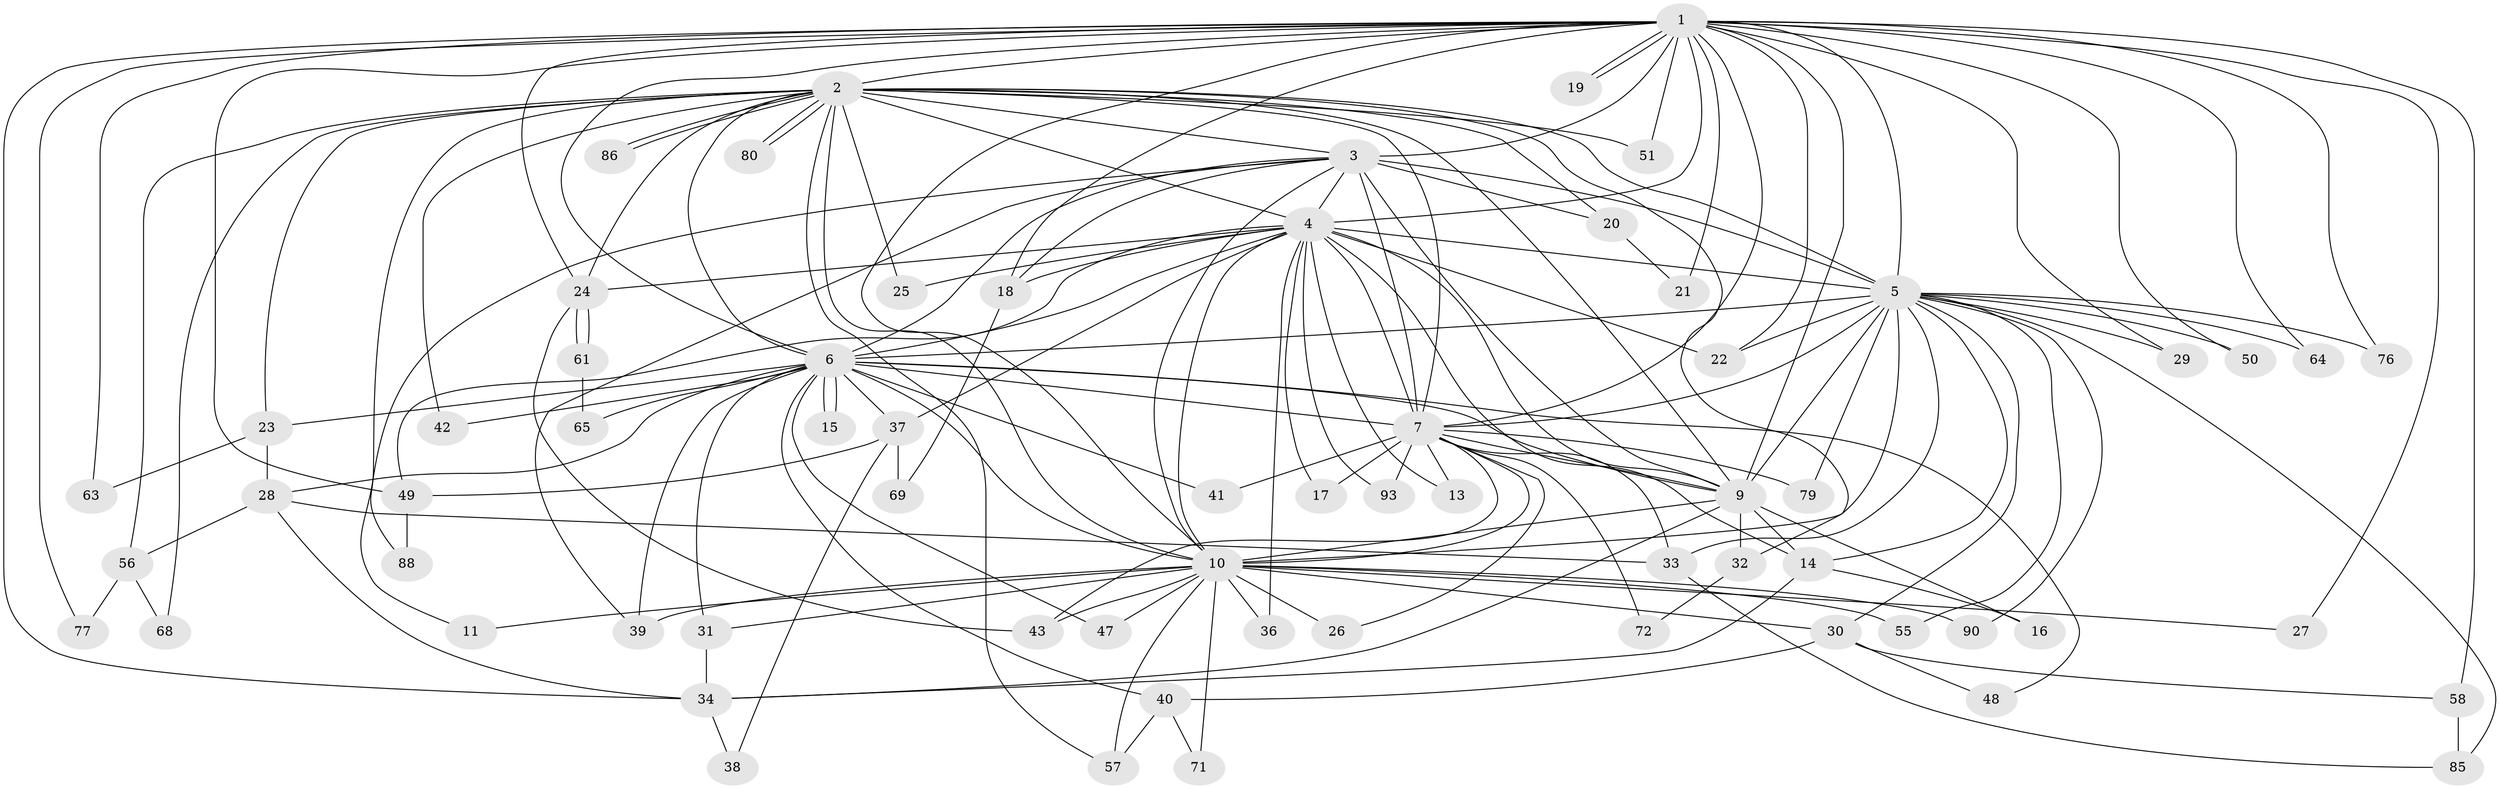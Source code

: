 // Generated by graph-tools (version 1.1) at 2025/51/02/27/25 19:51:45]
// undirected, 66 vertices, 163 edges
graph export_dot {
graph [start="1"]
  node [color=gray90,style=filled];
  1 [super="+59"];
  2 [super="+54"];
  3 [super="+83"];
  4 [super="+75"];
  5 [super="+8"];
  6 [super="+12"];
  7 [super="+62"];
  9 [super="+46"];
  10 [super="+44"];
  11;
  13;
  14 [super="+78"];
  15;
  16;
  17;
  18 [super="+60"];
  19;
  20;
  21;
  22 [super="+89"];
  23;
  24 [super="+91"];
  25;
  26 [super="+81"];
  27;
  28 [super="+45"];
  29;
  30;
  31 [super="+52"];
  32 [super="+35"];
  33 [super="+66"];
  34 [super="+53"];
  36;
  37;
  38;
  39 [super="+92"];
  40 [super="+82"];
  41 [super="+73"];
  42;
  43 [super="+84"];
  47;
  48;
  49 [super="+74"];
  50;
  51;
  55;
  56 [super="+67"];
  57;
  58 [super="+70"];
  61;
  63;
  64;
  65;
  68;
  69;
  71;
  72;
  76;
  77;
  79;
  80;
  85 [super="+87"];
  86;
  88;
  90;
  93;
  1 -- 2 [weight=3];
  1 -- 3;
  1 -- 4;
  1 -- 5 [weight=2];
  1 -- 6;
  1 -- 7;
  1 -- 9 [weight=2];
  1 -- 10;
  1 -- 18;
  1 -- 19;
  1 -- 19;
  1 -- 21;
  1 -- 22;
  1 -- 24;
  1 -- 27;
  1 -- 29;
  1 -- 49;
  1 -- 50;
  1 -- 51;
  1 -- 58 [weight=2];
  1 -- 63;
  1 -- 64;
  1 -- 76;
  1 -- 77;
  1 -- 34;
  2 -- 3;
  2 -- 4;
  2 -- 5 [weight=2];
  2 -- 6 [weight=2];
  2 -- 7;
  2 -- 9;
  2 -- 10 [weight=2];
  2 -- 20;
  2 -- 23;
  2 -- 25;
  2 -- 32 [weight=2];
  2 -- 42;
  2 -- 51;
  2 -- 56;
  2 -- 57;
  2 -- 68;
  2 -- 80;
  2 -- 80;
  2 -- 86;
  2 -- 86;
  2 -- 88;
  2 -- 24;
  3 -- 4;
  3 -- 5 [weight=3];
  3 -- 6;
  3 -- 7;
  3 -- 9;
  3 -- 10;
  3 -- 11;
  3 -- 18;
  3 -- 20;
  3 -- 39;
  4 -- 5 [weight=3];
  4 -- 6;
  4 -- 7;
  4 -- 9;
  4 -- 10;
  4 -- 13;
  4 -- 14;
  4 -- 17;
  4 -- 22;
  4 -- 24;
  4 -- 25;
  4 -- 36;
  4 -- 37;
  4 -- 49;
  4 -- 93;
  4 -- 18;
  5 -- 6 [weight=2];
  5 -- 7 [weight=2];
  5 -- 9 [weight=2];
  5 -- 10 [weight=2];
  5 -- 33;
  5 -- 50;
  5 -- 55;
  5 -- 64;
  5 -- 76;
  5 -- 79;
  5 -- 85;
  5 -- 90;
  5 -- 29;
  5 -- 30;
  5 -- 22;
  5 -- 14;
  6 -- 7 [weight=2];
  6 -- 9;
  6 -- 10;
  6 -- 15;
  6 -- 15;
  6 -- 23;
  6 -- 31;
  6 -- 39;
  6 -- 40;
  6 -- 41;
  6 -- 42;
  6 -- 47;
  6 -- 48;
  6 -- 65;
  6 -- 28;
  6 -- 37;
  7 -- 9;
  7 -- 10;
  7 -- 13;
  7 -- 17;
  7 -- 26;
  7 -- 33;
  7 -- 41 [weight=2];
  7 -- 43;
  7 -- 72;
  7 -- 93;
  7 -- 79;
  9 -- 10;
  9 -- 14;
  9 -- 16;
  9 -- 32;
  9 -- 34;
  10 -- 11;
  10 -- 26 [weight=2];
  10 -- 27;
  10 -- 30;
  10 -- 31;
  10 -- 36;
  10 -- 47;
  10 -- 55;
  10 -- 57;
  10 -- 71;
  10 -- 90;
  10 -- 43;
  10 -- 39;
  14 -- 16;
  14 -- 34;
  18 -- 69;
  20 -- 21;
  23 -- 28;
  23 -- 63;
  24 -- 43;
  24 -- 61;
  24 -- 61;
  28 -- 56 [weight=2];
  28 -- 34;
  28 -- 33;
  30 -- 40;
  30 -- 48;
  30 -- 58;
  31 -- 34;
  32 -- 72;
  33 -- 85;
  34 -- 38;
  37 -- 38;
  37 -- 69;
  37 -- 49;
  40 -- 71;
  40 -- 57;
  49 -- 88;
  56 -- 77;
  56 -- 68;
  58 -- 85;
  61 -- 65;
}
